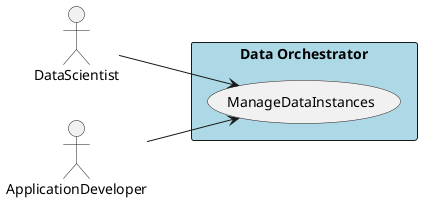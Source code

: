 @startuml

left to right direction
Actor "DataScientist" as DataScientist
Actor "ApplicationDeveloper" as ApplicationDeveloper


rectangle "Data Orchestrator" #lightblue {
usecase "ManageDataInstances" as ManageDataInstances
    DataScientist --> ManageDataInstances
    ApplicationDeveloper --> ManageDataInstances
    }


@enduml
